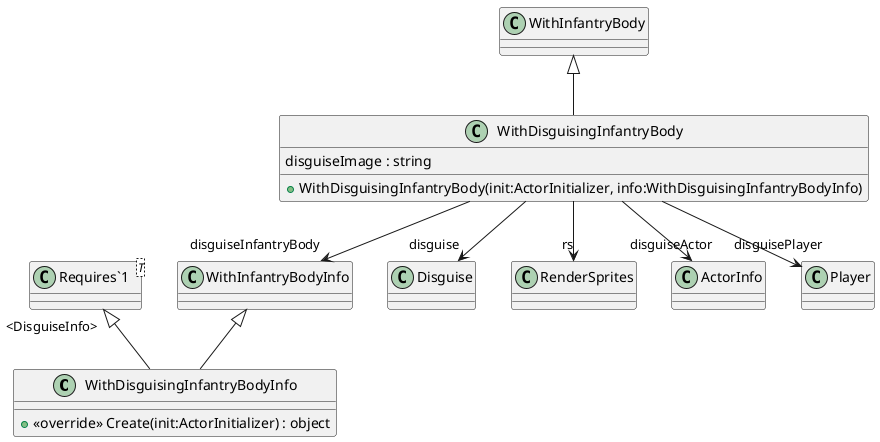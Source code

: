 @startuml
class WithDisguisingInfantryBodyInfo {
    + <<override>> Create(init:ActorInitializer) : object
}
class WithDisguisingInfantryBody {
    disguiseImage : string
    + WithDisguisingInfantryBody(init:ActorInitializer, info:WithDisguisingInfantryBodyInfo)
}
class "Requires`1"<T> {
}
WithInfantryBodyInfo <|-- WithDisguisingInfantryBodyInfo
"Requires`1" "<DisguiseInfo>" <|-- WithDisguisingInfantryBodyInfo
WithInfantryBody <|-- WithDisguisingInfantryBody
WithDisguisingInfantryBody --> "disguise" Disguise
WithDisguisingInfantryBody --> "rs" RenderSprites
WithDisguisingInfantryBody --> "disguiseActor" ActorInfo
WithDisguisingInfantryBody --> "disguisePlayer" Player
WithDisguisingInfantryBody --> "disguiseInfantryBody" WithInfantryBodyInfo
@enduml
